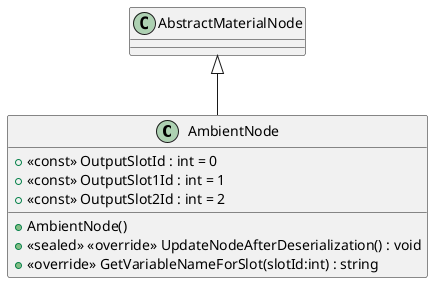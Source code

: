 @startuml
class AmbientNode {
    + <<const>> OutputSlotId : int = 0
    + <<const>> OutputSlot1Id : int = 1
    + <<const>> OutputSlot2Id : int = 2
    + AmbientNode()
    + <<sealed>> <<override>> UpdateNodeAfterDeserialization() : void
    + <<override>> GetVariableNameForSlot(slotId:int) : string
}
AbstractMaterialNode <|-- AmbientNode
@enduml
